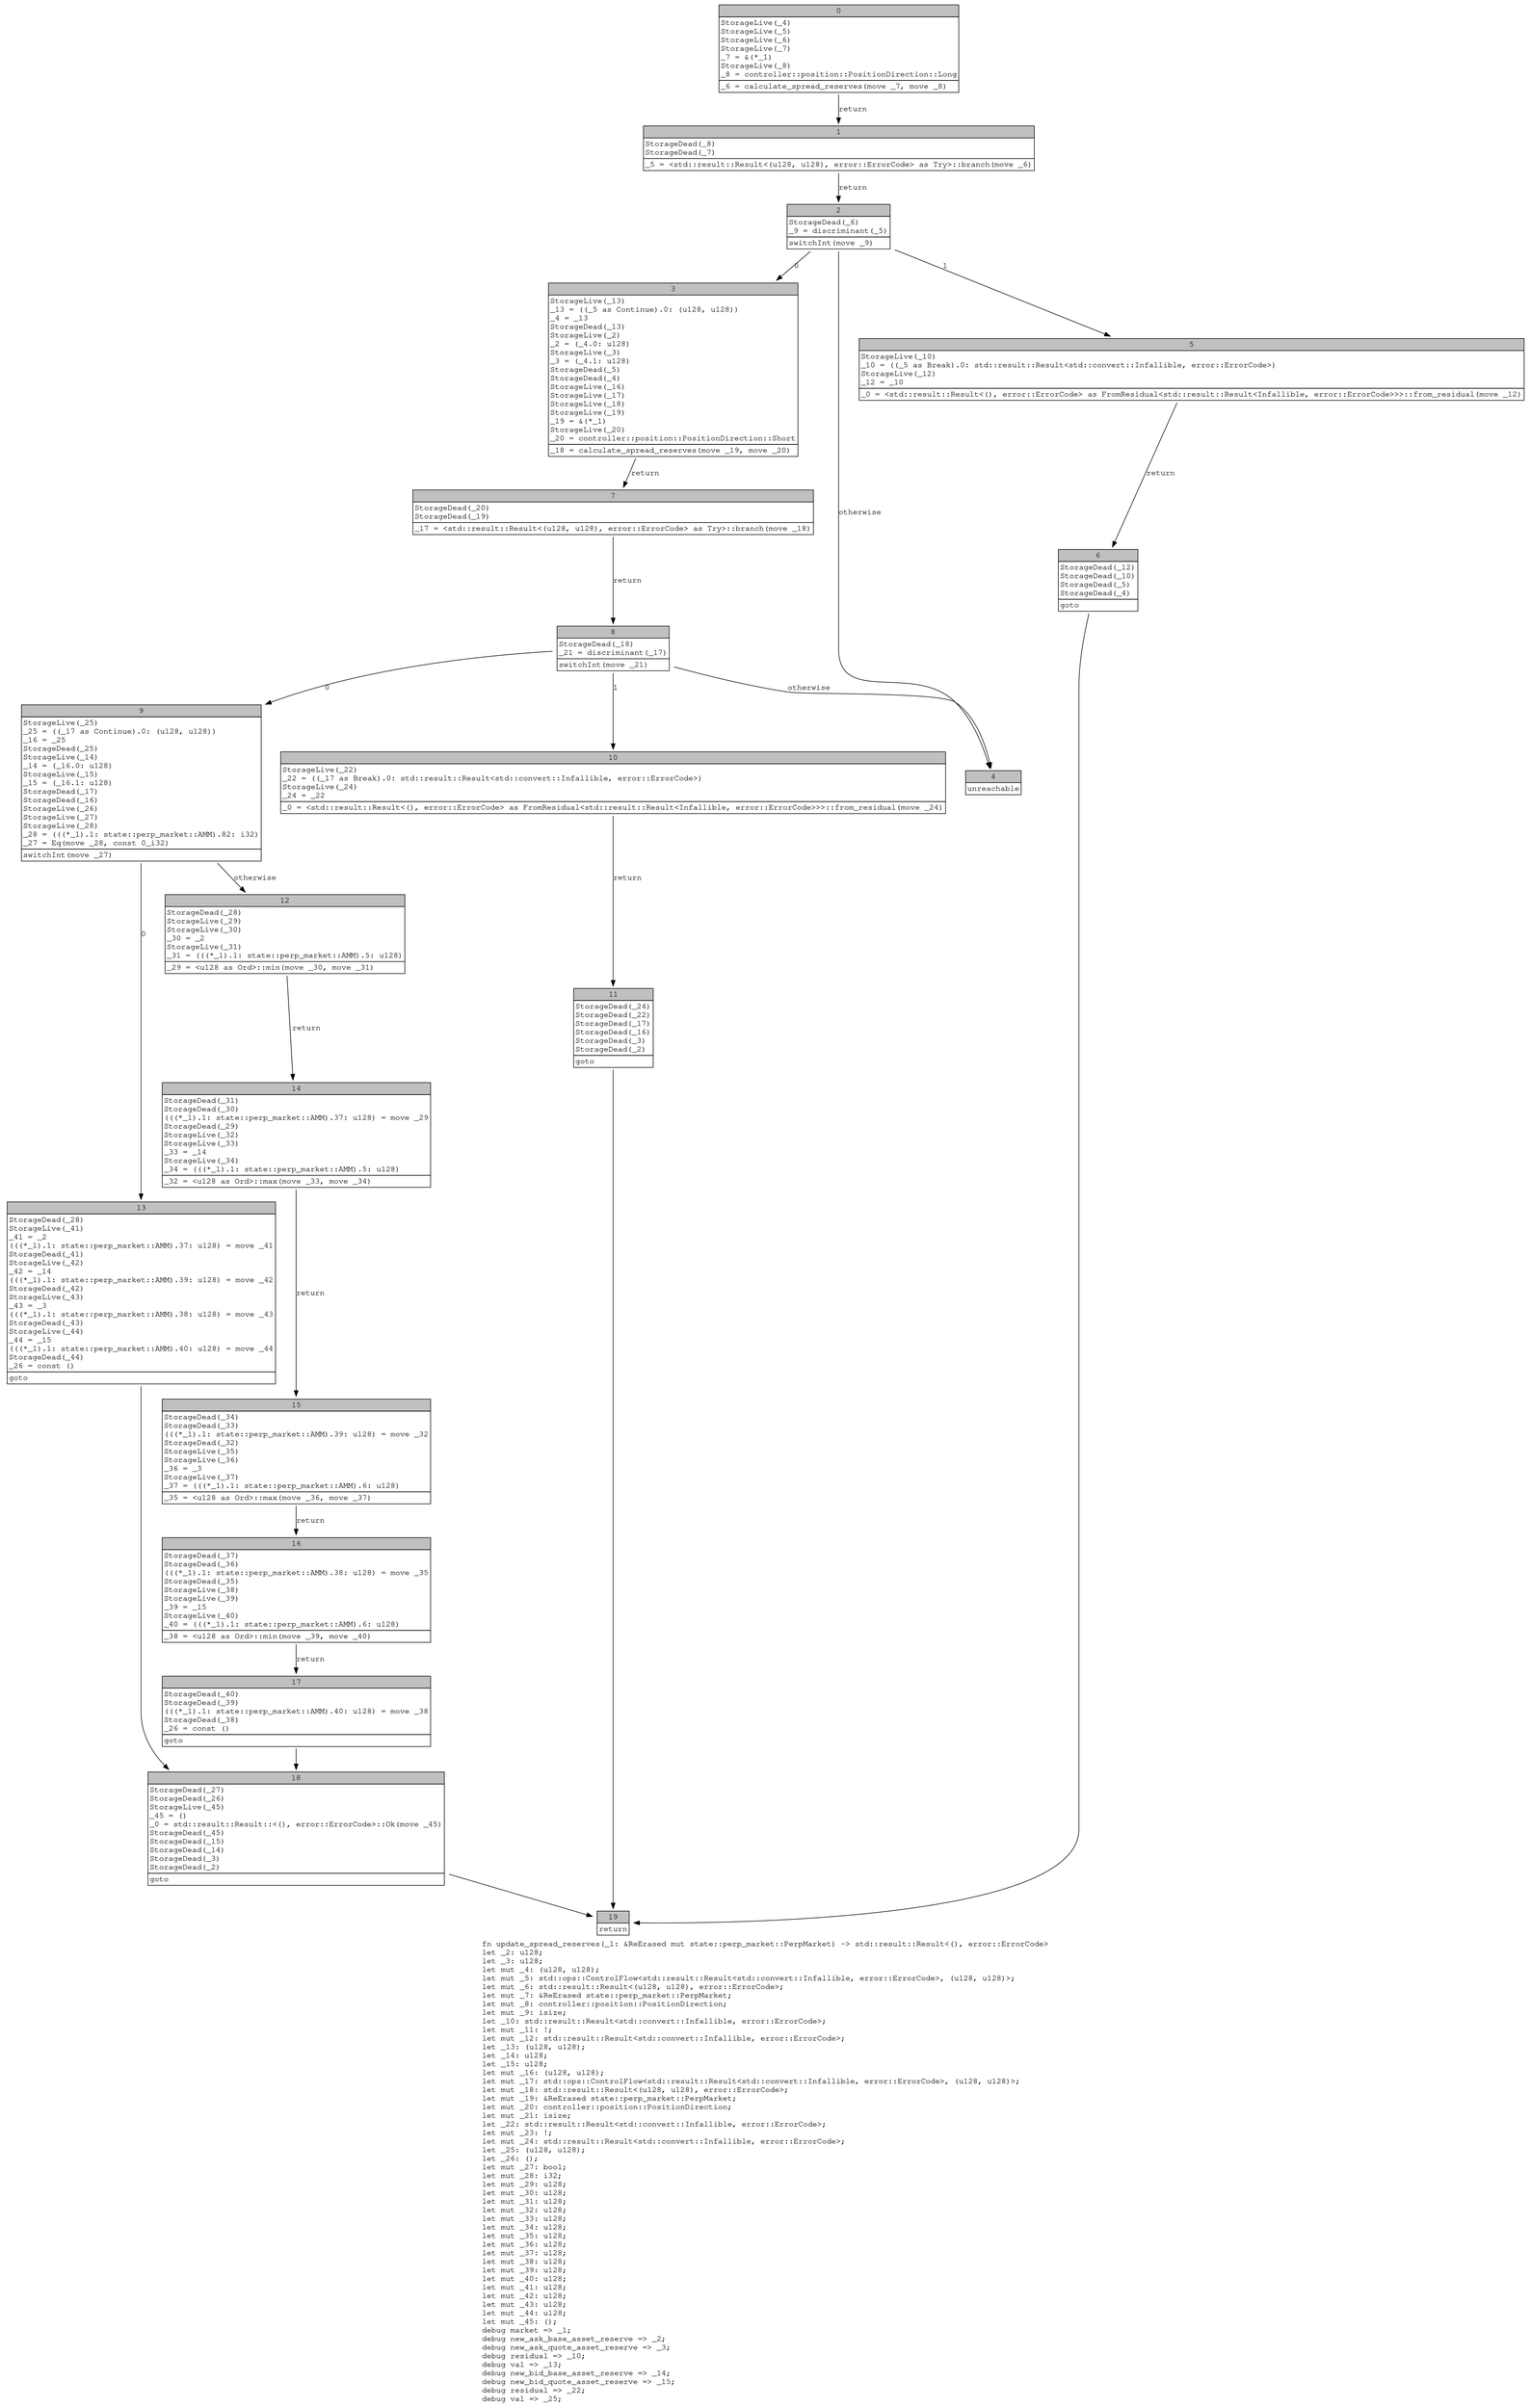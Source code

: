 digraph Mir_0_85 {
    graph [fontname="Courier, monospace"];
    node [fontname="Courier, monospace"];
    edge [fontname="Courier, monospace"];
    label=<fn update_spread_reserves(_1: &amp;ReErased mut state::perp_market::PerpMarket) -&gt; std::result::Result&lt;(), error::ErrorCode&gt;<br align="left"/>let _2: u128;<br align="left"/>let _3: u128;<br align="left"/>let mut _4: (u128, u128);<br align="left"/>let mut _5: std::ops::ControlFlow&lt;std::result::Result&lt;std::convert::Infallible, error::ErrorCode&gt;, (u128, u128)&gt;;<br align="left"/>let mut _6: std::result::Result&lt;(u128, u128), error::ErrorCode&gt;;<br align="left"/>let mut _7: &amp;ReErased state::perp_market::PerpMarket;<br align="left"/>let mut _8: controller::position::PositionDirection;<br align="left"/>let mut _9: isize;<br align="left"/>let _10: std::result::Result&lt;std::convert::Infallible, error::ErrorCode&gt;;<br align="left"/>let mut _11: !;<br align="left"/>let mut _12: std::result::Result&lt;std::convert::Infallible, error::ErrorCode&gt;;<br align="left"/>let _13: (u128, u128);<br align="left"/>let _14: u128;<br align="left"/>let _15: u128;<br align="left"/>let mut _16: (u128, u128);<br align="left"/>let mut _17: std::ops::ControlFlow&lt;std::result::Result&lt;std::convert::Infallible, error::ErrorCode&gt;, (u128, u128)&gt;;<br align="left"/>let mut _18: std::result::Result&lt;(u128, u128), error::ErrorCode&gt;;<br align="left"/>let mut _19: &amp;ReErased state::perp_market::PerpMarket;<br align="left"/>let mut _20: controller::position::PositionDirection;<br align="left"/>let mut _21: isize;<br align="left"/>let _22: std::result::Result&lt;std::convert::Infallible, error::ErrorCode&gt;;<br align="left"/>let mut _23: !;<br align="left"/>let mut _24: std::result::Result&lt;std::convert::Infallible, error::ErrorCode&gt;;<br align="left"/>let _25: (u128, u128);<br align="left"/>let _26: ();<br align="left"/>let mut _27: bool;<br align="left"/>let mut _28: i32;<br align="left"/>let mut _29: u128;<br align="left"/>let mut _30: u128;<br align="left"/>let mut _31: u128;<br align="left"/>let mut _32: u128;<br align="left"/>let mut _33: u128;<br align="left"/>let mut _34: u128;<br align="left"/>let mut _35: u128;<br align="left"/>let mut _36: u128;<br align="left"/>let mut _37: u128;<br align="left"/>let mut _38: u128;<br align="left"/>let mut _39: u128;<br align="left"/>let mut _40: u128;<br align="left"/>let mut _41: u128;<br align="left"/>let mut _42: u128;<br align="left"/>let mut _43: u128;<br align="left"/>let mut _44: u128;<br align="left"/>let mut _45: ();<br align="left"/>debug market =&gt; _1;<br align="left"/>debug new_ask_base_asset_reserve =&gt; _2;<br align="left"/>debug new_ask_quote_asset_reserve =&gt; _3;<br align="left"/>debug residual =&gt; _10;<br align="left"/>debug val =&gt; _13;<br align="left"/>debug new_bid_base_asset_reserve =&gt; _14;<br align="left"/>debug new_bid_quote_asset_reserve =&gt; _15;<br align="left"/>debug residual =&gt; _22;<br align="left"/>debug val =&gt; _25;<br align="left"/>>;
    bb0__0_85 [shape="none", label=<<table border="0" cellborder="1" cellspacing="0"><tr><td bgcolor="gray" align="center" colspan="1">0</td></tr><tr><td align="left" balign="left">StorageLive(_4)<br/>StorageLive(_5)<br/>StorageLive(_6)<br/>StorageLive(_7)<br/>_7 = &amp;(*_1)<br/>StorageLive(_8)<br/>_8 = controller::position::PositionDirection::Long<br/></td></tr><tr><td align="left">_6 = calculate_spread_reserves(move _7, move _8)</td></tr></table>>];
    bb1__0_85 [shape="none", label=<<table border="0" cellborder="1" cellspacing="0"><tr><td bgcolor="gray" align="center" colspan="1">1</td></tr><tr><td align="left" balign="left">StorageDead(_8)<br/>StorageDead(_7)<br/></td></tr><tr><td align="left">_5 = &lt;std::result::Result&lt;(u128, u128), error::ErrorCode&gt; as Try&gt;::branch(move _6)</td></tr></table>>];
    bb2__0_85 [shape="none", label=<<table border="0" cellborder="1" cellspacing="0"><tr><td bgcolor="gray" align="center" colspan="1">2</td></tr><tr><td align="left" balign="left">StorageDead(_6)<br/>_9 = discriminant(_5)<br/></td></tr><tr><td align="left">switchInt(move _9)</td></tr></table>>];
    bb3__0_85 [shape="none", label=<<table border="0" cellborder="1" cellspacing="0"><tr><td bgcolor="gray" align="center" colspan="1">3</td></tr><tr><td align="left" balign="left">StorageLive(_13)<br/>_13 = ((_5 as Continue).0: (u128, u128))<br/>_4 = _13<br/>StorageDead(_13)<br/>StorageLive(_2)<br/>_2 = (_4.0: u128)<br/>StorageLive(_3)<br/>_3 = (_4.1: u128)<br/>StorageDead(_5)<br/>StorageDead(_4)<br/>StorageLive(_16)<br/>StorageLive(_17)<br/>StorageLive(_18)<br/>StorageLive(_19)<br/>_19 = &amp;(*_1)<br/>StorageLive(_20)<br/>_20 = controller::position::PositionDirection::Short<br/></td></tr><tr><td align="left">_18 = calculate_spread_reserves(move _19, move _20)</td></tr></table>>];
    bb4__0_85 [shape="none", label=<<table border="0" cellborder="1" cellspacing="0"><tr><td bgcolor="gray" align="center" colspan="1">4</td></tr><tr><td align="left">unreachable</td></tr></table>>];
    bb5__0_85 [shape="none", label=<<table border="0" cellborder="1" cellspacing="0"><tr><td bgcolor="gray" align="center" colspan="1">5</td></tr><tr><td align="left" balign="left">StorageLive(_10)<br/>_10 = ((_5 as Break).0: std::result::Result&lt;std::convert::Infallible, error::ErrorCode&gt;)<br/>StorageLive(_12)<br/>_12 = _10<br/></td></tr><tr><td align="left">_0 = &lt;std::result::Result&lt;(), error::ErrorCode&gt; as FromResidual&lt;std::result::Result&lt;Infallible, error::ErrorCode&gt;&gt;&gt;::from_residual(move _12)</td></tr></table>>];
    bb6__0_85 [shape="none", label=<<table border="0" cellborder="1" cellspacing="0"><tr><td bgcolor="gray" align="center" colspan="1">6</td></tr><tr><td align="left" balign="left">StorageDead(_12)<br/>StorageDead(_10)<br/>StorageDead(_5)<br/>StorageDead(_4)<br/></td></tr><tr><td align="left">goto</td></tr></table>>];
    bb7__0_85 [shape="none", label=<<table border="0" cellborder="1" cellspacing="0"><tr><td bgcolor="gray" align="center" colspan="1">7</td></tr><tr><td align="left" balign="left">StorageDead(_20)<br/>StorageDead(_19)<br/></td></tr><tr><td align="left">_17 = &lt;std::result::Result&lt;(u128, u128), error::ErrorCode&gt; as Try&gt;::branch(move _18)</td></tr></table>>];
    bb8__0_85 [shape="none", label=<<table border="0" cellborder="1" cellspacing="0"><tr><td bgcolor="gray" align="center" colspan="1">8</td></tr><tr><td align="left" balign="left">StorageDead(_18)<br/>_21 = discriminant(_17)<br/></td></tr><tr><td align="left">switchInt(move _21)</td></tr></table>>];
    bb9__0_85 [shape="none", label=<<table border="0" cellborder="1" cellspacing="0"><tr><td bgcolor="gray" align="center" colspan="1">9</td></tr><tr><td align="left" balign="left">StorageLive(_25)<br/>_25 = ((_17 as Continue).0: (u128, u128))<br/>_16 = _25<br/>StorageDead(_25)<br/>StorageLive(_14)<br/>_14 = (_16.0: u128)<br/>StorageLive(_15)<br/>_15 = (_16.1: u128)<br/>StorageDead(_17)<br/>StorageDead(_16)<br/>StorageLive(_26)<br/>StorageLive(_27)<br/>StorageLive(_28)<br/>_28 = (((*_1).1: state::perp_market::AMM).82: i32)<br/>_27 = Eq(move _28, const 0_i32)<br/></td></tr><tr><td align="left">switchInt(move _27)</td></tr></table>>];
    bb10__0_85 [shape="none", label=<<table border="0" cellborder="1" cellspacing="0"><tr><td bgcolor="gray" align="center" colspan="1">10</td></tr><tr><td align="left" balign="left">StorageLive(_22)<br/>_22 = ((_17 as Break).0: std::result::Result&lt;std::convert::Infallible, error::ErrorCode&gt;)<br/>StorageLive(_24)<br/>_24 = _22<br/></td></tr><tr><td align="left">_0 = &lt;std::result::Result&lt;(), error::ErrorCode&gt; as FromResidual&lt;std::result::Result&lt;Infallible, error::ErrorCode&gt;&gt;&gt;::from_residual(move _24)</td></tr></table>>];
    bb11__0_85 [shape="none", label=<<table border="0" cellborder="1" cellspacing="0"><tr><td bgcolor="gray" align="center" colspan="1">11</td></tr><tr><td align="left" balign="left">StorageDead(_24)<br/>StorageDead(_22)<br/>StorageDead(_17)<br/>StorageDead(_16)<br/>StorageDead(_3)<br/>StorageDead(_2)<br/></td></tr><tr><td align="left">goto</td></tr></table>>];
    bb12__0_85 [shape="none", label=<<table border="0" cellborder="1" cellspacing="0"><tr><td bgcolor="gray" align="center" colspan="1">12</td></tr><tr><td align="left" balign="left">StorageDead(_28)<br/>StorageLive(_29)<br/>StorageLive(_30)<br/>_30 = _2<br/>StorageLive(_31)<br/>_31 = (((*_1).1: state::perp_market::AMM).5: u128)<br/></td></tr><tr><td align="left">_29 = &lt;u128 as Ord&gt;::min(move _30, move _31)</td></tr></table>>];
    bb13__0_85 [shape="none", label=<<table border="0" cellborder="1" cellspacing="0"><tr><td bgcolor="gray" align="center" colspan="1">13</td></tr><tr><td align="left" balign="left">StorageDead(_28)<br/>StorageLive(_41)<br/>_41 = _2<br/>(((*_1).1: state::perp_market::AMM).37: u128) = move _41<br/>StorageDead(_41)<br/>StorageLive(_42)<br/>_42 = _14<br/>(((*_1).1: state::perp_market::AMM).39: u128) = move _42<br/>StorageDead(_42)<br/>StorageLive(_43)<br/>_43 = _3<br/>(((*_1).1: state::perp_market::AMM).38: u128) = move _43<br/>StorageDead(_43)<br/>StorageLive(_44)<br/>_44 = _15<br/>(((*_1).1: state::perp_market::AMM).40: u128) = move _44<br/>StorageDead(_44)<br/>_26 = const ()<br/></td></tr><tr><td align="left">goto</td></tr></table>>];
    bb14__0_85 [shape="none", label=<<table border="0" cellborder="1" cellspacing="0"><tr><td bgcolor="gray" align="center" colspan="1">14</td></tr><tr><td align="left" balign="left">StorageDead(_31)<br/>StorageDead(_30)<br/>(((*_1).1: state::perp_market::AMM).37: u128) = move _29<br/>StorageDead(_29)<br/>StorageLive(_32)<br/>StorageLive(_33)<br/>_33 = _14<br/>StorageLive(_34)<br/>_34 = (((*_1).1: state::perp_market::AMM).5: u128)<br/></td></tr><tr><td align="left">_32 = &lt;u128 as Ord&gt;::max(move _33, move _34)</td></tr></table>>];
    bb15__0_85 [shape="none", label=<<table border="0" cellborder="1" cellspacing="0"><tr><td bgcolor="gray" align="center" colspan="1">15</td></tr><tr><td align="left" balign="left">StorageDead(_34)<br/>StorageDead(_33)<br/>(((*_1).1: state::perp_market::AMM).39: u128) = move _32<br/>StorageDead(_32)<br/>StorageLive(_35)<br/>StorageLive(_36)<br/>_36 = _3<br/>StorageLive(_37)<br/>_37 = (((*_1).1: state::perp_market::AMM).6: u128)<br/></td></tr><tr><td align="left">_35 = &lt;u128 as Ord&gt;::max(move _36, move _37)</td></tr></table>>];
    bb16__0_85 [shape="none", label=<<table border="0" cellborder="1" cellspacing="0"><tr><td bgcolor="gray" align="center" colspan="1">16</td></tr><tr><td align="left" balign="left">StorageDead(_37)<br/>StorageDead(_36)<br/>(((*_1).1: state::perp_market::AMM).38: u128) = move _35<br/>StorageDead(_35)<br/>StorageLive(_38)<br/>StorageLive(_39)<br/>_39 = _15<br/>StorageLive(_40)<br/>_40 = (((*_1).1: state::perp_market::AMM).6: u128)<br/></td></tr><tr><td align="left">_38 = &lt;u128 as Ord&gt;::min(move _39, move _40)</td></tr></table>>];
    bb17__0_85 [shape="none", label=<<table border="0" cellborder="1" cellspacing="0"><tr><td bgcolor="gray" align="center" colspan="1">17</td></tr><tr><td align="left" balign="left">StorageDead(_40)<br/>StorageDead(_39)<br/>(((*_1).1: state::perp_market::AMM).40: u128) = move _38<br/>StorageDead(_38)<br/>_26 = const ()<br/></td></tr><tr><td align="left">goto</td></tr></table>>];
    bb18__0_85 [shape="none", label=<<table border="0" cellborder="1" cellspacing="0"><tr><td bgcolor="gray" align="center" colspan="1">18</td></tr><tr><td align="left" balign="left">StorageDead(_27)<br/>StorageDead(_26)<br/>StorageLive(_45)<br/>_45 = ()<br/>_0 = std::result::Result::&lt;(), error::ErrorCode&gt;::Ok(move _45)<br/>StorageDead(_45)<br/>StorageDead(_15)<br/>StorageDead(_14)<br/>StorageDead(_3)<br/>StorageDead(_2)<br/></td></tr><tr><td align="left">goto</td></tr></table>>];
    bb19__0_85 [shape="none", label=<<table border="0" cellborder="1" cellspacing="0"><tr><td bgcolor="gray" align="center" colspan="1">19</td></tr><tr><td align="left">return</td></tr></table>>];
    bb0__0_85 -> bb1__0_85 [label="return"];
    bb1__0_85 -> bb2__0_85 [label="return"];
    bb2__0_85 -> bb3__0_85 [label="0"];
    bb2__0_85 -> bb5__0_85 [label="1"];
    bb2__0_85 -> bb4__0_85 [label="otherwise"];
    bb3__0_85 -> bb7__0_85 [label="return"];
    bb5__0_85 -> bb6__0_85 [label="return"];
    bb6__0_85 -> bb19__0_85 [label=""];
    bb7__0_85 -> bb8__0_85 [label="return"];
    bb8__0_85 -> bb9__0_85 [label="0"];
    bb8__0_85 -> bb10__0_85 [label="1"];
    bb8__0_85 -> bb4__0_85 [label="otherwise"];
    bb9__0_85 -> bb13__0_85 [label="0"];
    bb9__0_85 -> bb12__0_85 [label="otherwise"];
    bb10__0_85 -> bb11__0_85 [label="return"];
    bb11__0_85 -> bb19__0_85 [label=""];
    bb12__0_85 -> bb14__0_85 [label="return"];
    bb13__0_85 -> bb18__0_85 [label=""];
    bb14__0_85 -> bb15__0_85 [label="return"];
    bb15__0_85 -> bb16__0_85 [label="return"];
    bb16__0_85 -> bb17__0_85 [label="return"];
    bb17__0_85 -> bb18__0_85 [label=""];
    bb18__0_85 -> bb19__0_85 [label=""];
}

